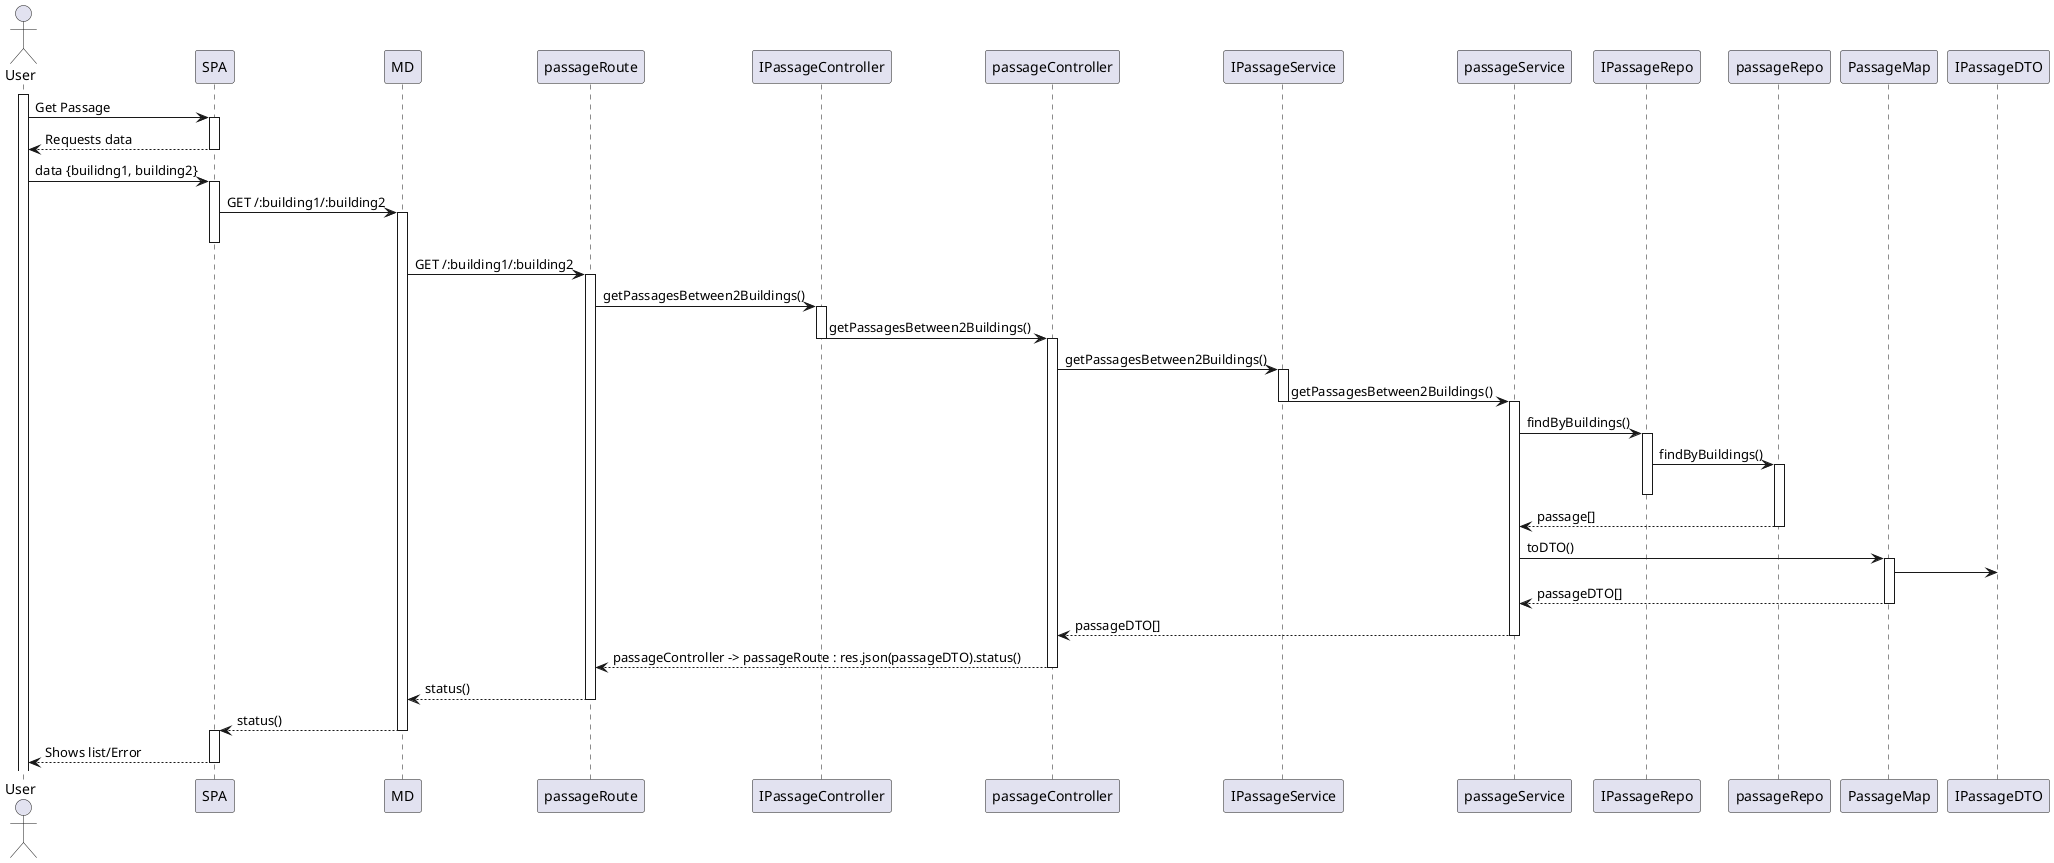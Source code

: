@startuml
'https://plantuml.com/sequence-diagram

actor User
participant SPA
participant MD
participant passageRoute
participant IPassageController
participant passageController
participant IPassageService
participant passageService
participant IPassageRepo
participant passageRepo
participant PassageMap
participant IPassageDTO

activate User
User -> SPA : Get Passage
activate SPA
SPA --> User: Requests data
deactivate SPA
User -> SPA : data {builidng1, building2}
activate SPA
SPA -> MD : GET /:building1/:building2
activate MD
deactivate SPA
MD -> passageRoute : GET /:building1/:building2
activate passageRoute
passageRoute -> IPassageController : getPassagesBetween2Buildings()
activate IPassageController
IPassageController -> passageController : getPassagesBetween2Buildings()
deactivate IPassageController
activate passageController
passageController -> IPassageService : getPassagesBetween2Buildings()
activate IPassageService
IPassageService -> passageService : getPassagesBetween2Buildings()
deactivate IPassageService
activate passageService
passageService -> IPassageRepo : findByBuildings()
activate IPassageRepo
IPassageRepo -> passageRepo : findByBuildings()
activate passageRepo
deactivate IPassageRepo
passageRepo --> passageService : passage[]
deactivate passageRepo
passageService -> PassageMap : toDTO()
activate PassageMap
PassageMap -> IPassageDTO
PassageMap --> passageService : passageDTO[]
deactivate PassageMap
passageService -->passageController: passageDTO[]
deactivate passageService
passageController --> passageRoute: passageController -> passageRoute : res.json(passageDTO).status()
deactivate passageController
passageRoute --> MD : status()
deactivate passageRoute
MD--> SPA: status()
deactivate MD
activate SPA
SPA --> User : Shows list/Error
deactivate SPA
@enduml